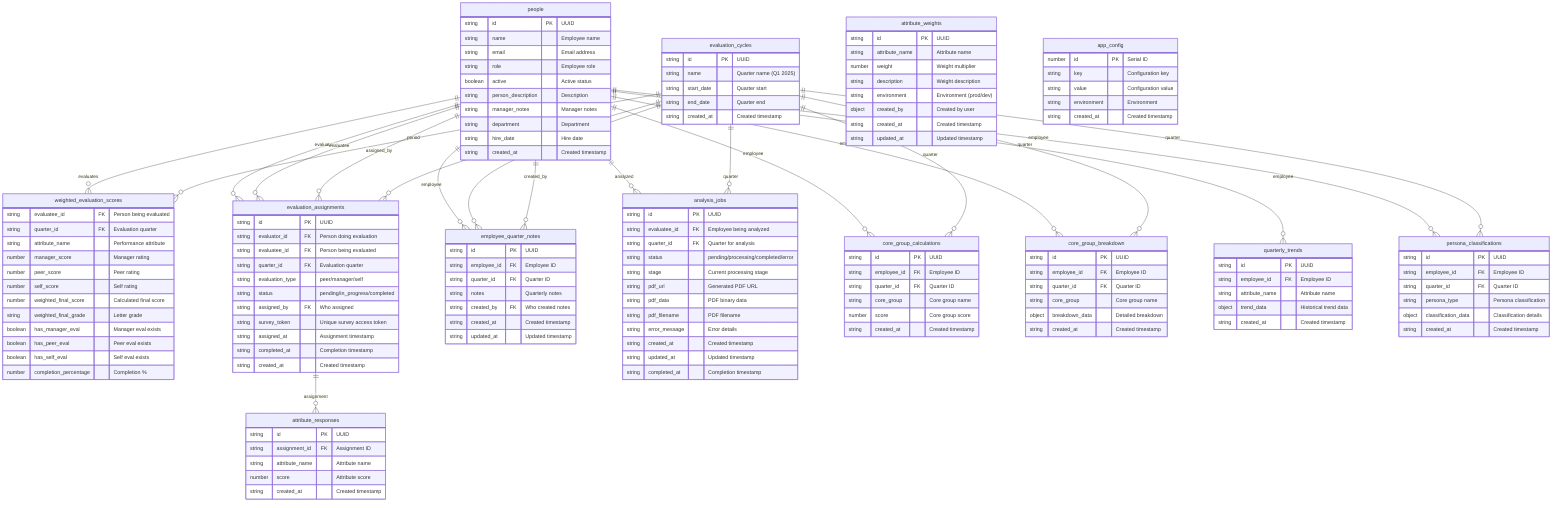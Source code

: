 erDiagram
    %% A-Player Evaluations Database - Current State ERD
    %% Generated: February 1, 2025 - Pre Multi-Tenancy Implementation
    
    people {
        string id PK "UUID"
        string name "Employee name"
        string email "Email address"
        string role "Employee role"
        boolean active "Active status"
        string person_description "Description"
        string manager_notes "Manager notes"
        string department "Department"
        string hire_date "Hire date"
        string created_at "Created timestamp"
    }
    
    evaluation_cycles {
        string id PK "UUID"
        string name "Quarter name (Q1 2025)"
        string start_date "Quarter start"
        string end_date "Quarter end"
        string created_at "Created timestamp"
    }
    
    weighted_evaluation_scores {
        string evaluatee_id FK "Person being evaluated"
        string quarter_id FK "Evaluation quarter"
        string attribute_name "Performance attribute"
        number manager_score "Manager rating"
        number peer_score "Peer rating"
        number self_score "Self rating"
        number weighted_final_score "Calculated final score"
        string weighted_final_grade "Letter grade"
        boolean has_manager_eval "Manager eval exists"
        boolean has_peer_eval "Peer eval exists"
        boolean has_self_eval "Self eval exists"
        number completion_percentage "Completion %"
    }
    
    evaluation_assignments {
        string id PK "UUID"
        string evaluator_id FK "Person doing evaluation"
        string evaluatee_id FK "Person being evaluated"
        string quarter_id FK "Evaluation quarter"
        string evaluation_type "peer/manager/self"
        string status "pending/in_progress/completed"
        string assigned_by FK "Who assigned"
        string survey_token "Unique survey access token"
        string assigned_at "Assignment timestamp"
        string completed_at "Completion timestamp"
        string created_at "Created timestamp"
    }
    
    attribute_weights {
        string id PK "UUID"
        string attribute_name "Attribute name"
        number weight "Weight multiplier"
        string description "Weight description"
        string environment "Environment (prod/dev)"
        object created_by "Created by user"
        string created_at "Created timestamp"
        string updated_at "Updated timestamp"
    }
    
    employee_quarter_notes {
        string id PK "UUID"
        string employee_id FK "Employee ID"
        string quarter_id FK "Quarter ID"
        string notes "Quarterly notes"
        string created_by FK "Who created notes"
        string created_at "Created timestamp"
        string updated_at "Updated timestamp"
    }
    
    analysis_jobs {
        string id PK "UUID"
        string evaluatee_id FK "Employee being analyzed"
        string quarter_id FK "Quarter for analysis"
        string status "pending/processing/completed/error"
        string stage "Current processing stage"
        string pdf_url "Generated PDF URL"
        string pdf_data "PDF binary data"
        string pdf_filename "PDF filename"
        string error_message "Error details"
        string created_at "Created timestamp"
        string updated_at "Updated timestamp"
        string completed_at "Completion timestamp"
    }
    
    core_group_calculations {
        string id PK "UUID"
        string employee_id FK "Employee ID"
        string quarter_id FK "Quarter ID"
        string core_group "Core group name"
        number score "Core group score"
        string created_at "Created timestamp"
    }
    
    core_group_breakdown {
        string id PK "UUID"
        string employee_id FK "Employee ID"
        string quarter_id FK "Quarter ID"
        string core_group "Core group name"
        object breakdown_data "Detailed breakdown"
        string created_at "Created timestamp"
    }
    
    quarterly_trends {
        string id PK "UUID"
        string employee_id FK "Employee ID"
        string attribute_name "Attribute name"
        object trend_data "Historical trend data"
        string created_at "Created timestamp"
    }
    
    attribute_responses {
        string id PK "UUID"
        string assignment_id FK "Assignment ID"
        string attribute_name "Attribute name"
        number score "Attribute score"
        string created_at "Created timestamp"
    }
    
    persona_classifications {
        string id PK "UUID"
        string employee_id FK "Employee ID"
        string quarter_id FK "Quarter ID"
        string persona_type "Persona classification"
        object classification_data "Classification details"
        string created_at "Created timestamp"
    }
    
    app_config {
        number id PK "Serial ID"
        string key "Configuration key"
        string value "Configuration value"
        string environment "Environment"
        string created_at "Created timestamp"
    }
    
    %% Relationships
    people ||--o{ weighted_evaluation_scores : "evaluates"
    evaluation_cycles ||--o{ weighted_evaluation_scores : "period"
    people ||--o{ evaluation_assignments : "evaluator"
    people ||--o{ evaluation_assignments : "evaluatee"
    people ||--o{ evaluation_assignments : "assigned_by"
    evaluation_cycles ||--o{ evaluation_assignments : "quarter"
    people ||--o{ employee_quarter_notes : "employee"
    evaluation_cycles ||--o{ employee_quarter_notes : "quarter"
    people ||--o{ employee_quarter_notes : "created_by"
    people ||--o{ analysis_jobs : "analyzed"
    evaluation_cycles ||--o{ analysis_jobs : "quarter"
    people ||--o{ core_group_calculations : "employee"
    evaluation_cycles ||--o{ core_group_calculations : "quarter"
    people ||--o{ core_group_breakdown : "employee"
    evaluation_cycles ||--o{ core_group_breakdown : "quarter"
    people ||--o{ quarterly_trends : "employee"
    evaluation_assignments ||--o{ attribute_responses : "assignment"
    people ||--o{ persona_classifications : "employee"
    evaluation_cycles ||--o{ persona_classifications : "quarter"